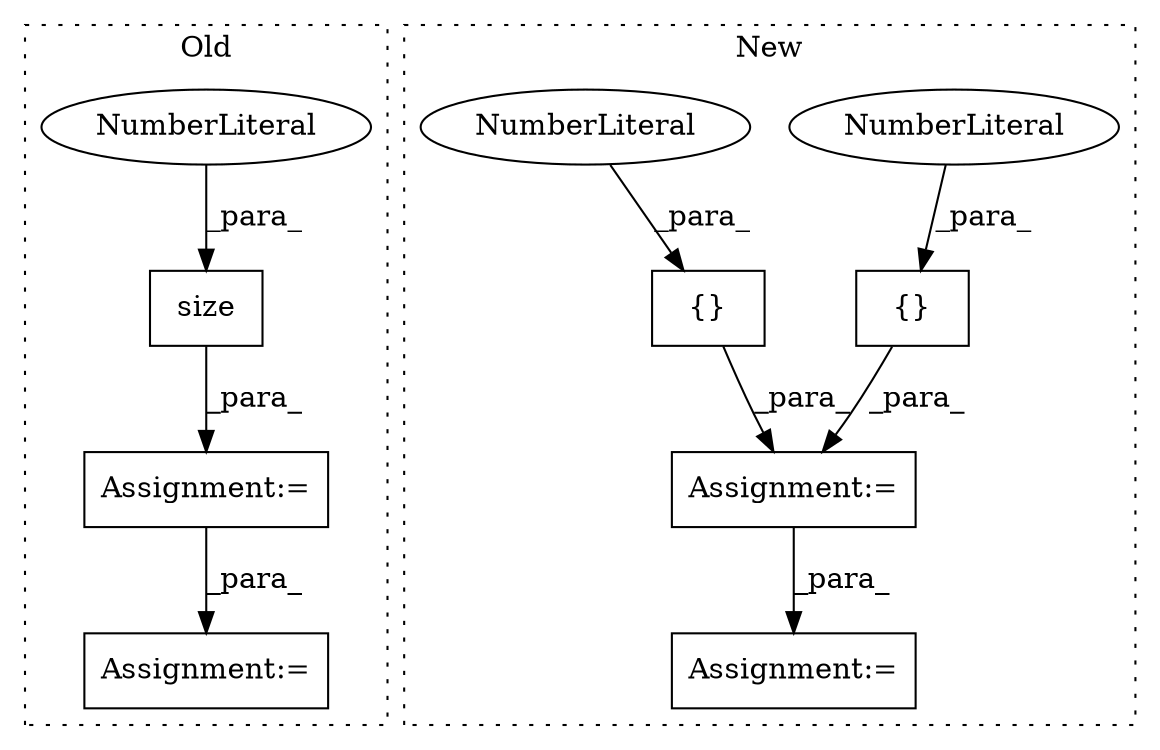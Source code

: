 digraph G {
subgraph cluster0 {
1 [label="size" a="32" s="12692,12698" l="5,1" shape="box"];
4 [label="Assignment:=" a="7" s="12685" l="1" shape="box"];
5 [label="NumberLiteral" a="34" s="12697" l="1" shape="ellipse"];
6 [label="Assignment:=" a="7" s="12747" l="1" shape="box"];
label = "Old";
style="dotted";
}
subgraph cluster1 {
2 [label="{}" a="4" s="12719,12721" l="1,1" shape="box"];
3 [label="Assignment:=" a="7" s="12858" l="1" shape="box"];
7 [label="Assignment:=" a="7" s="12656" l="1" shape="box"];
8 [label="NumberLiteral" a="34" s="12720" l="1" shape="ellipse"];
9 [label="{}" a="4" s="12698,12700" l="1,1" shape="box"];
10 [label="NumberLiteral" a="34" s="12699" l="1" shape="ellipse"];
label = "New";
style="dotted";
}
1 -> 4 [label="_para_"];
2 -> 7 [label="_para_"];
4 -> 6 [label="_para_"];
5 -> 1 [label="_para_"];
7 -> 3 [label="_para_"];
8 -> 2 [label="_para_"];
9 -> 7 [label="_para_"];
10 -> 9 [label="_para_"];
}